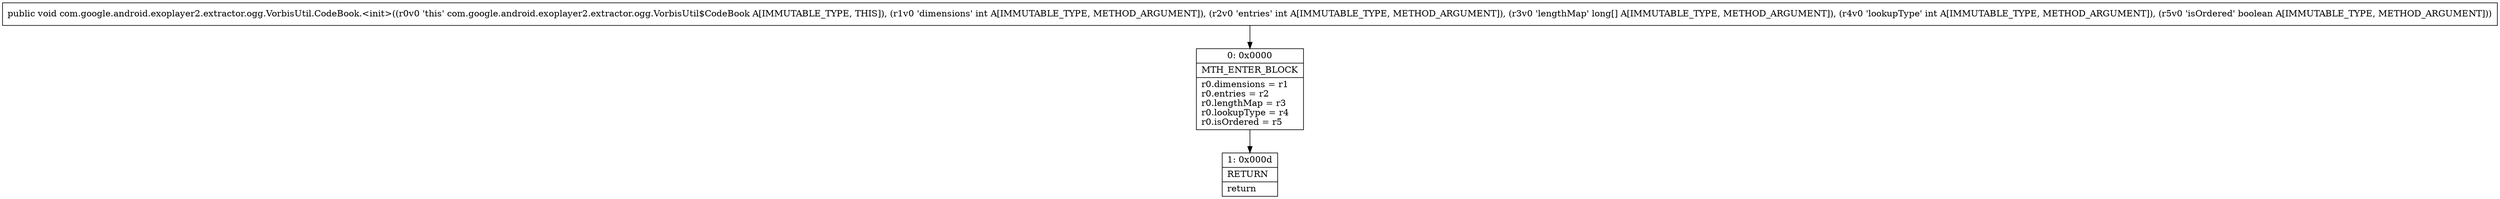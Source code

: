 digraph "CFG forcom.google.android.exoplayer2.extractor.ogg.VorbisUtil.CodeBook.\<init\>(II[JIZ)V" {
Node_0 [shape=record,label="{0\:\ 0x0000|MTH_ENTER_BLOCK\l|r0.dimensions = r1\lr0.entries = r2\lr0.lengthMap = r3\lr0.lookupType = r4\lr0.isOrdered = r5\l}"];
Node_1 [shape=record,label="{1\:\ 0x000d|RETURN\l|return\l}"];
MethodNode[shape=record,label="{public void com.google.android.exoplayer2.extractor.ogg.VorbisUtil.CodeBook.\<init\>((r0v0 'this' com.google.android.exoplayer2.extractor.ogg.VorbisUtil$CodeBook A[IMMUTABLE_TYPE, THIS]), (r1v0 'dimensions' int A[IMMUTABLE_TYPE, METHOD_ARGUMENT]), (r2v0 'entries' int A[IMMUTABLE_TYPE, METHOD_ARGUMENT]), (r3v0 'lengthMap' long[] A[IMMUTABLE_TYPE, METHOD_ARGUMENT]), (r4v0 'lookupType' int A[IMMUTABLE_TYPE, METHOD_ARGUMENT]), (r5v0 'isOrdered' boolean A[IMMUTABLE_TYPE, METHOD_ARGUMENT])) }"];
MethodNode -> Node_0;
Node_0 -> Node_1;
}

